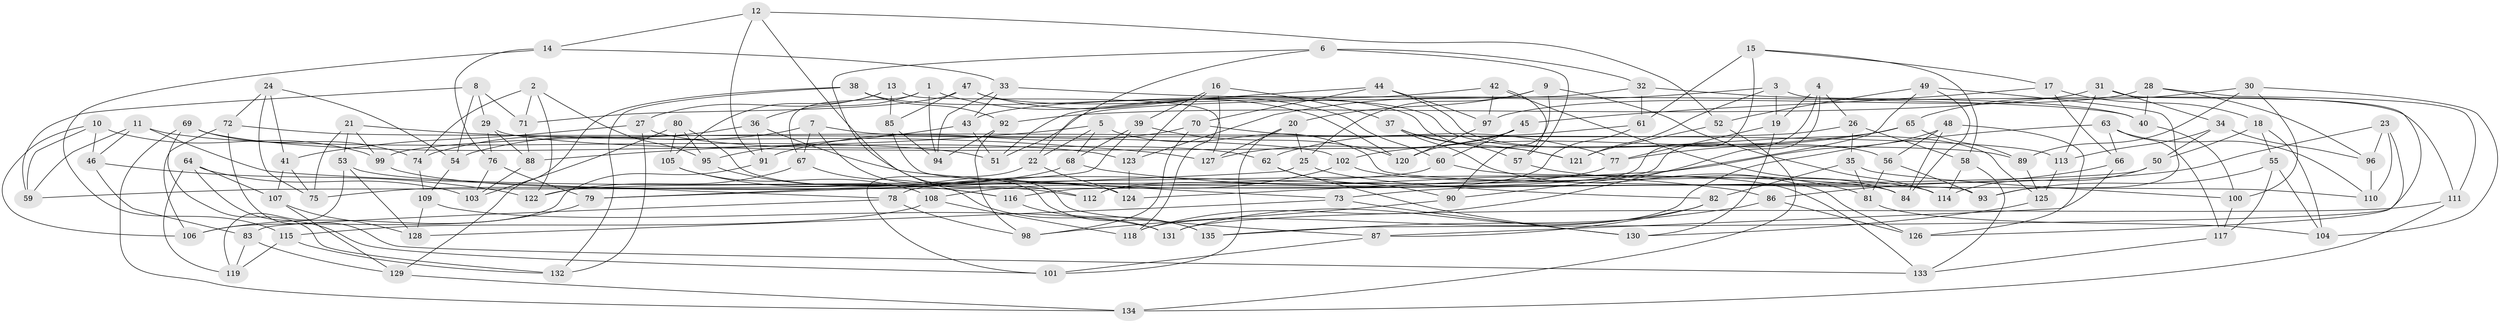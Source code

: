 // Generated by graph-tools (version 1.1) at 2025/58/03/09/25 04:58:16]
// undirected, 135 vertices, 270 edges
graph export_dot {
graph [start="1"]
  node [color=gray90,style=filled];
  1;
  2;
  3;
  4;
  5;
  6;
  7;
  8;
  9;
  10;
  11;
  12;
  13;
  14;
  15;
  16;
  17;
  18;
  19;
  20;
  21;
  22;
  23;
  24;
  25;
  26;
  27;
  28;
  29;
  30;
  31;
  32;
  33;
  34;
  35;
  36;
  37;
  38;
  39;
  40;
  41;
  42;
  43;
  44;
  45;
  46;
  47;
  48;
  49;
  50;
  51;
  52;
  53;
  54;
  55;
  56;
  57;
  58;
  59;
  60;
  61;
  62;
  63;
  64;
  65;
  66;
  67;
  68;
  69;
  70;
  71;
  72;
  73;
  74;
  75;
  76;
  77;
  78;
  79;
  80;
  81;
  82;
  83;
  84;
  85;
  86;
  87;
  88;
  89;
  90;
  91;
  92;
  93;
  94;
  95;
  96;
  97;
  98;
  99;
  100;
  101;
  102;
  103;
  104;
  105;
  106;
  107;
  108;
  109;
  110;
  111;
  112;
  113;
  114;
  115;
  116;
  117;
  118;
  119;
  120;
  121;
  122;
  123;
  124;
  125;
  126;
  127;
  128;
  129;
  130;
  131;
  132;
  133;
  134;
  135;
  1 -- 94;
  1 -- 36;
  1 -- 120;
  1 -- 67;
  2 -- 95;
  2 -- 74;
  2 -- 71;
  2 -- 122;
  3 -- 121;
  3 -- 123;
  3 -- 19;
  3 -- 111;
  4 -- 112;
  4 -- 19;
  4 -- 118;
  4 -- 26;
  5 -- 22;
  5 -- 110;
  5 -- 68;
  5 -- 88;
  6 -- 32;
  6 -- 57;
  6 -- 87;
  6 -- 22;
  7 -- 135;
  7 -- 67;
  7 -- 113;
  7 -- 54;
  8 -- 59;
  8 -- 54;
  8 -- 71;
  8 -- 29;
  9 -- 20;
  9 -- 25;
  9 -- 90;
  9 -- 114;
  10 -- 59;
  10 -- 99;
  10 -- 106;
  10 -- 46;
  11 -- 78;
  11 -- 59;
  11 -- 46;
  11 -- 51;
  12 -- 14;
  12 -- 52;
  12 -- 91;
  12 -- 112;
  13 -- 85;
  13 -- 105;
  13 -- 27;
  13 -- 127;
  14 -- 115;
  14 -- 76;
  14 -- 33;
  15 -- 58;
  15 -- 61;
  15 -- 116;
  15 -- 17;
  16 -- 39;
  16 -- 123;
  16 -- 118;
  16 -- 37;
  17 -- 45;
  17 -- 18;
  17 -- 66;
  18 -- 104;
  18 -- 55;
  18 -- 50;
  19 -- 130;
  19 -- 77;
  20 -- 101;
  20 -- 127;
  20 -- 25;
  21 -- 127;
  21 -- 99;
  21 -- 53;
  21 -- 75;
  22 -- 101;
  22 -- 124;
  23 -- 73;
  23 -- 96;
  23 -- 110;
  23 -- 126;
  24 -- 72;
  24 -- 54;
  24 -- 75;
  24 -- 41;
  25 -- 82;
  25 -- 79;
  26 -- 58;
  26 -- 99;
  26 -- 35;
  27 -- 132;
  27 -- 62;
  27 -- 41;
  28 -- 111;
  28 -- 40;
  28 -- 96;
  28 -- 97;
  29 -- 76;
  29 -- 89;
  29 -- 88;
  30 -- 104;
  30 -- 100;
  30 -- 65;
  30 -- 89;
  31 -- 92;
  31 -- 135;
  31 -- 113;
  31 -- 34;
  32 -- 51;
  32 -- 61;
  32 -- 40;
  33 -- 40;
  33 -- 43;
  33 -- 94;
  34 -- 96;
  34 -- 113;
  34 -- 50;
  35 -- 100;
  35 -- 81;
  35 -- 82;
  36 -- 74;
  36 -- 73;
  36 -- 91;
  37 -- 121;
  37 -- 57;
  37 -- 126;
  38 -- 92;
  38 -- 121;
  38 -- 132;
  38 -- 129;
  39 -- 120;
  39 -- 68;
  39 -- 79;
  40 -- 100;
  41 -- 75;
  41 -- 107;
  42 -- 97;
  42 -- 43;
  42 -- 57;
  42 -- 84;
  43 -- 51;
  43 -- 95;
  44 -- 125;
  44 -- 97;
  44 -- 70;
  44 -- 51;
  45 -- 127;
  45 -- 120;
  45 -- 60;
  46 -- 122;
  46 -- 83;
  47 -- 71;
  47 -- 85;
  47 -- 60;
  47 -- 56;
  48 -- 126;
  48 -- 84;
  48 -- 56;
  48 -- 124;
  49 -- 52;
  49 -- 84;
  49 -- 93;
  49 -- 90;
  50 -- 114;
  50 -- 59;
  52 -- 121;
  52 -- 134;
  53 -- 84;
  53 -- 128;
  53 -- 119;
  54 -- 109;
  55 -- 117;
  55 -- 104;
  55 -- 93;
  56 -- 93;
  56 -- 81;
  57 -- 81;
  58 -- 133;
  58 -- 114;
  60 -- 133;
  60 -- 122;
  61 -- 112;
  61 -- 62;
  62 -- 130;
  62 -- 90;
  63 -- 117;
  63 -- 66;
  63 -- 118;
  63 -- 110;
  64 -- 119;
  64 -- 107;
  64 -- 101;
  64 -- 103;
  65 -- 77;
  65 -- 102;
  65 -- 89;
  66 -- 87;
  66 -- 86;
  67 -- 122;
  67 -- 131;
  68 -- 75;
  68 -- 86;
  69 -- 123;
  69 -- 74;
  69 -- 134;
  69 -- 132;
  70 -- 77;
  70 -- 98;
  70 -- 91;
  71 -- 88;
  72 -- 102;
  72 -- 106;
  72 -- 133;
  73 -- 128;
  73 -- 130;
  74 -- 109;
  76 -- 103;
  76 -- 79;
  77 -- 78;
  78 -- 83;
  78 -- 98;
  79 -- 106;
  80 -- 103;
  80 -- 105;
  80 -- 124;
  80 -- 95;
  81 -- 104;
  82 -- 87;
  82 -- 131;
  83 -- 119;
  83 -- 129;
  85 -- 94;
  85 -- 93;
  86 -- 135;
  86 -- 126;
  87 -- 101;
  88 -- 103;
  89 -- 125;
  90 -- 98;
  91 -- 106;
  92 -- 98;
  92 -- 94;
  95 -- 116;
  96 -- 110;
  97 -- 120;
  99 -- 112;
  100 -- 117;
  102 -- 114;
  102 -- 108;
  105 -- 108;
  105 -- 116;
  107 -- 128;
  107 -- 129;
  108 -- 115;
  108 -- 118;
  109 -- 131;
  109 -- 128;
  111 -- 131;
  111 -- 134;
  113 -- 125;
  115 -- 132;
  115 -- 119;
  116 -- 135;
  117 -- 133;
  123 -- 124;
  125 -- 130;
  129 -- 134;
}

